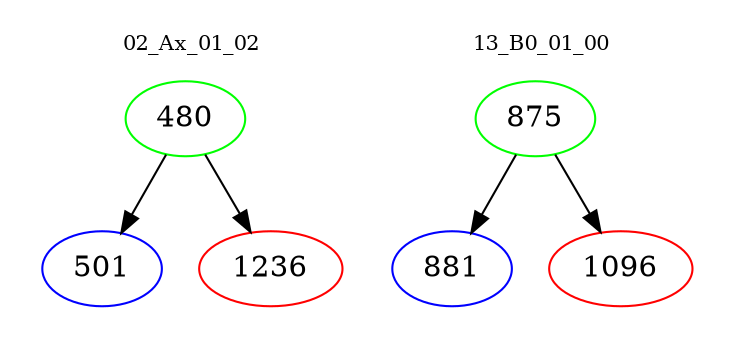 digraph{
subgraph cluster_0 {
color = white
label = "02_Ax_01_02";
fontsize=10;
T0_480 [label="480", color="green"]
T0_480 -> T0_501 [color="black"]
T0_501 [label="501", color="blue"]
T0_480 -> T0_1236 [color="black"]
T0_1236 [label="1236", color="red"]
}
subgraph cluster_1 {
color = white
label = "13_B0_01_00";
fontsize=10;
T1_875 [label="875", color="green"]
T1_875 -> T1_881 [color="black"]
T1_881 [label="881", color="blue"]
T1_875 -> T1_1096 [color="black"]
T1_1096 [label="1096", color="red"]
}
}
